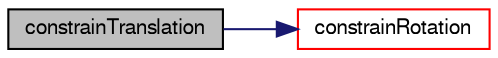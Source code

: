 digraph "constrainTranslation"
{
  bgcolor="transparent";
  edge [fontname="FreeSans",fontsize="10",labelfontname="FreeSans",labelfontsize="10"];
  node [fontname="FreeSans",fontsize="10",shape=record];
  rankdir="LR";
  Node124 [label="constrainTranslation",height=0.2,width=0.4,color="black", fillcolor="grey75", style="filled", fontcolor="black"];
  Node124 -> Node125 [color="midnightblue",fontsize="10",style="solid",fontname="FreeSans"];
  Node125 [label="constrainRotation",height=0.2,width=0.4,color="red",URL="$a29478.html#a5ed0f908100ee6c7a1b91fb87f4dad36",tooltip="Apply and accumulate rotational constraints. "];
}
